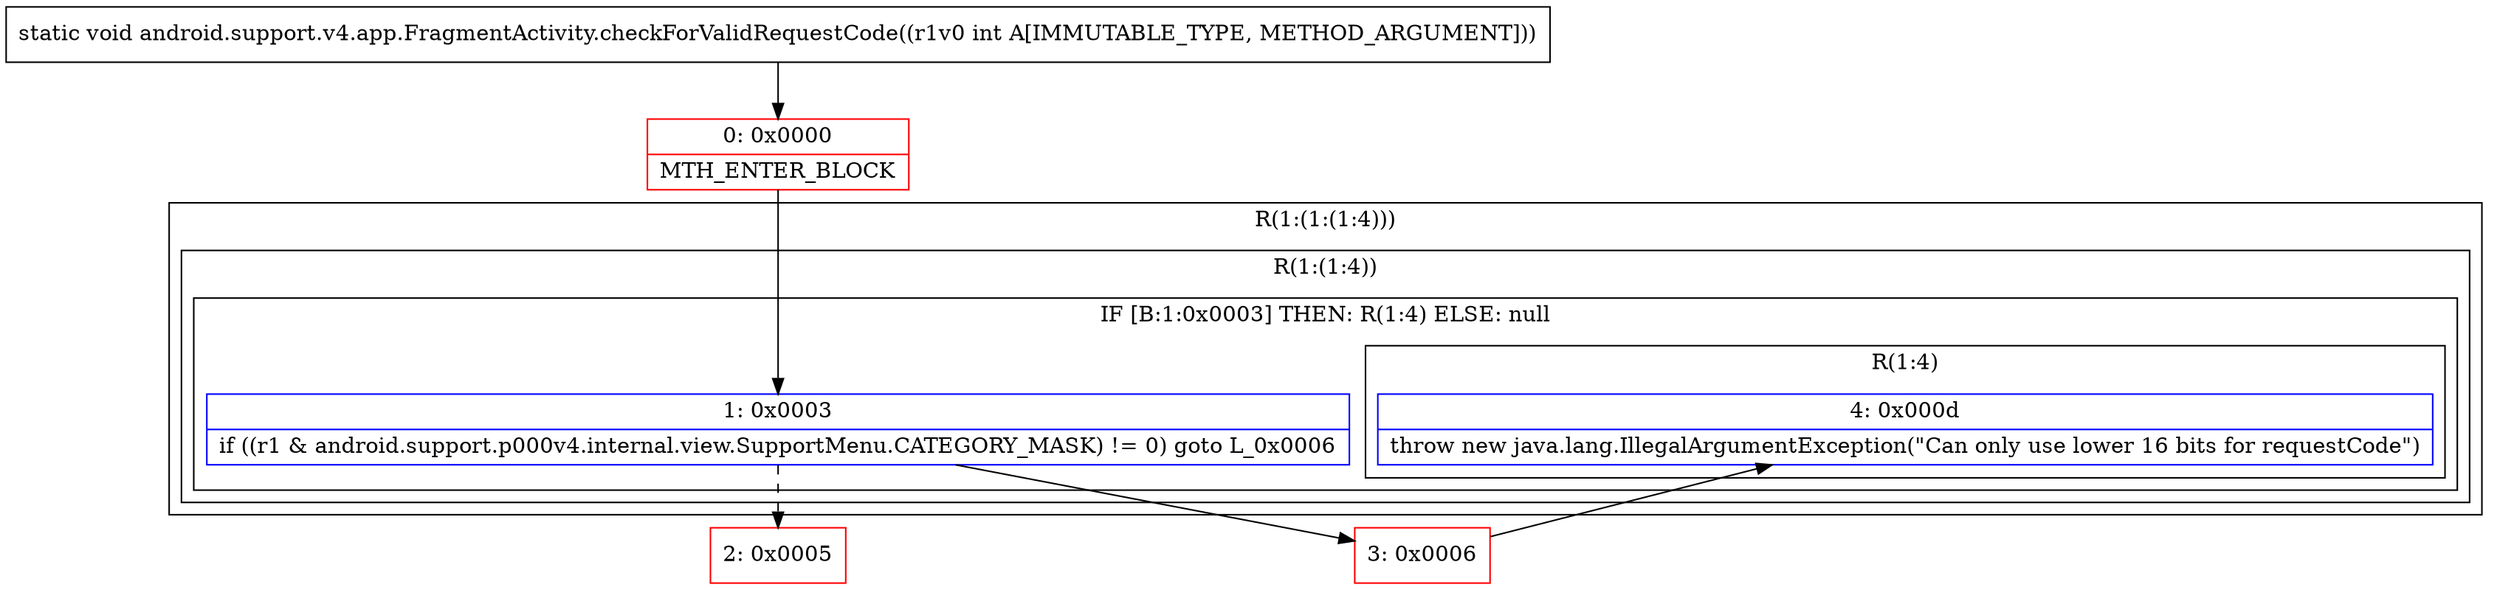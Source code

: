 digraph "CFG forandroid.support.v4.app.FragmentActivity.checkForValidRequestCode(I)V" {
subgraph cluster_Region_597360228 {
label = "R(1:(1:(1:4)))";
node [shape=record,color=blue];
subgraph cluster_Region_1321001253 {
label = "R(1:(1:4))";
node [shape=record,color=blue];
subgraph cluster_IfRegion_1516145530 {
label = "IF [B:1:0x0003] THEN: R(1:4) ELSE: null";
node [shape=record,color=blue];
Node_1 [shape=record,label="{1\:\ 0x0003|if ((r1 & android.support.p000v4.internal.view.SupportMenu.CATEGORY_MASK) != 0) goto L_0x0006\l}"];
subgraph cluster_Region_553603354 {
label = "R(1:4)";
node [shape=record,color=blue];
Node_4 [shape=record,label="{4\:\ 0x000d|throw new java.lang.IllegalArgumentException(\"Can only use lower 16 bits for requestCode\")\l}"];
}
}
}
}
Node_0 [shape=record,color=red,label="{0\:\ 0x0000|MTH_ENTER_BLOCK\l}"];
Node_2 [shape=record,color=red,label="{2\:\ 0x0005}"];
Node_3 [shape=record,color=red,label="{3\:\ 0x0006}"];
MethodNode[shape=record,label="{static void android.support.v4.app.FragmentActivity.checkForValidRequestCode((r1v0 int A[IMMUTABLE_TYPE, METHOD_ARGUMENT])) }"];
MethodNode -> Node_0;
Node_1 -> Node_2[style=dashed];
Node_1 -> Node_3;
Node_0 -> Node_1;
Node_3 -> Node_4;
}

